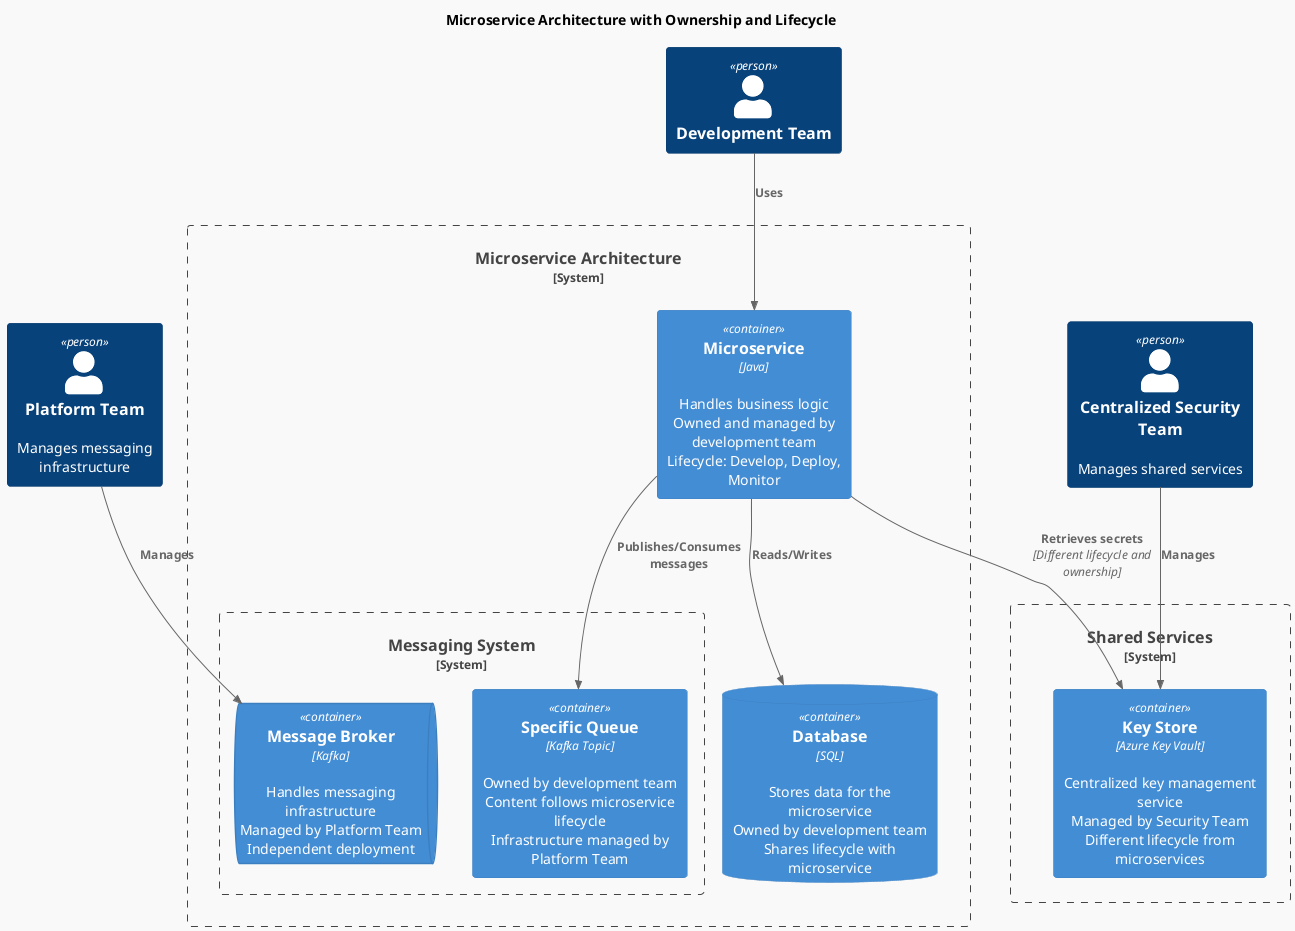 @startuml
!theme mars
!include <C4/C4_Container>

title Microservice Architecture with Ownership and Lifecycle

Person(user, "Development Team")
Person(central_security_team, "Centralized Security Team", "Manages shared services")
Person(platform_team, "Platform Team", "Manages messaging infrastructure")

System_Boundary(sb, "Microservice Architecture") {
    Container(microservice, "Microservice", "Java", "Handles business logic\nOwned and managed by development team\nLifecycle: Develop, Deploy, Monitor")
    ContainerDb(database, "Database", "SQL", "Stores data for the microservice\nOwned by development team\nShares lifecycle with microservice")
    
    System_Boundary(messaging_system, "Messaging System") {
        ContainerQueue(message_broker, "Message Broker", "Kafka", "Handles messaging infrastructure\nManaged by Platform Team\nIndependent deployment")
        Container(specific_queue, "Specific Queue", "Kafka Topic", "Owned by development team\nContent follows microservice lifecycle\nInfrastructure managed by Platform Team")
    }
}

System_Boundary(shared_services, "Shared Services") {
    Container(key_store, "Key Store", "Azure Key Vault", "Centralized key management service\nManaged by Security Team\nDifferent lifecycle from microservices")
}

Rel(user, microservice, "Uses")
Rel(microservice, database, "Reads/Writes")
Rel(microservice, specific_queue, "Publishes/Consumes messages")
Rel(microservice, key_store, "Retrieves secrets", "Different lifecycle and ownership")
Rel(central_security_team, key_store, "Manages")
Rel(platform_team, message_broker, "Manages")

Lay_D(sb, shared_services)
@enduml
